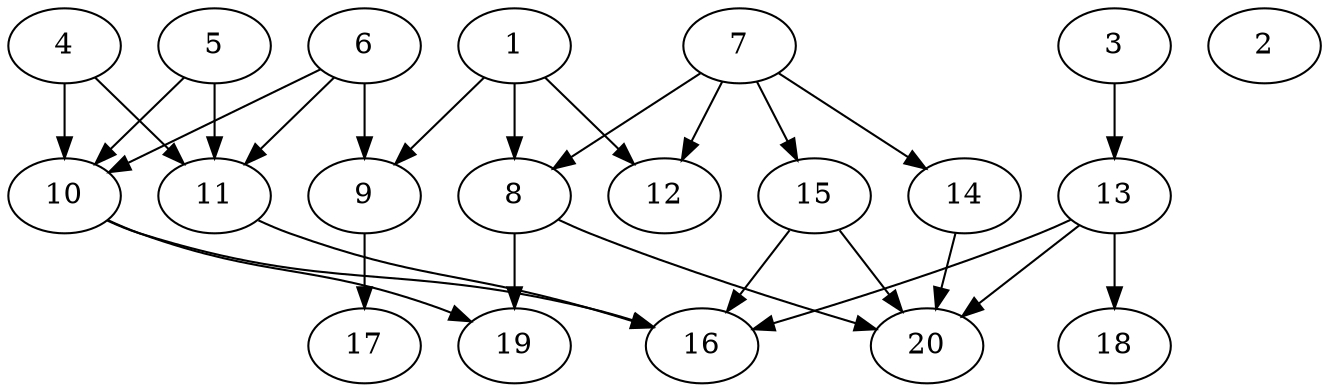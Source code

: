 // DAG automatically generated by daggen at Wed Jul 24 22:02:40 2019
// ./daggen --dot -n 20 --ccr 0.4 --fat 0.6 --regular 0.5 --density 0.5 --mindata 5242880 --maxdata 52428800 
digraph G {
  1 [size="84963840", alpha="0.07", expect_size="33985536"] 
  1 -> 8 [size ="33985536"]
  1 -> 9 [size ="33985536"]
  1 -> 12 [size ="33985536"]
  2 [size="16215040", alpha="0.18", expect_size="6486016"] 
  3 [size="127749120", alpha="0.13", expect_size="51099648"] 
  3 -> 13 [size ="51099648"]
  4 [size="87969280", alpha="0.01", expect_size="35187712"] 
  4 -> 10 [size ="35187712"]
  4 -> 11 [size ="35187712"]
  5 [size="73973760", alpha="0.10", expect_size="29589504"] 
  5 -> 10 [size ="29589504"]
  5 -> 11 [size ="29589504"]
  6 [size="80798720", alpha="0.11", expect_size="32319488"] 
  6 -> 9 [size ="32319488"]
  6 -> 10 [size ="32319488"]
  6 -> 11 [size ="32319488"]
  7 [size="75614720", alpha="0.13", expect_size="30245888"] 
  7 -> 8 [size ="30245888"]
  7 -> 12 [size ="30245888"]
  7 -> 14 [size ="30245888"]
  7 -> 15 [size ="30245888"]
  8 [size="22046720", alpha="0.11", expect_size="8818688"] 
  8 -> 19 [size ="8818688"]
  8 -> 20 [size ="8818688"]
  9 [size="20761600", alpha="0.19", expect_size="8304640"] 
  9 -> 17 [size ="8304640"]
  10 [size="98544640", alpha="0.16", expect_size="39417856"] 
  10 -> 16 [size ="39417856"]
  10 -> 19 [size ="39417856"]
  11 [size="30753280", alpha="0.17", expect_size="12301312"] 
  11 -> 16 [size ="12301312"]
  12 [size="71854080", alpha="0.06", expect_size="28741632"] 
  13 [size="62530560", alpha="0.10", expect_size="25012224"] 
  13 -> 16 [size ="25012224"]
  13 -> 18 [size ="25012224"]
  13 -> 20 [size ="25012224"]
  14 [size="22417920", alpha="0.08", expect_size="8967168"] 
  14 -> 20 [size ="8967168"]
  15 [size="30205440", alpha="0.06", expect_size="12082176"] 
  15 -> 16 [size ="12082176"]
  15 -> 20 [size ="12082176"]
  16 [size="87953920", alpha="0.15", expect_size="35181568"] 
  17 [size="34007040", alpha="0.11", expect_size="13602816"] 
  18 [size="107955200", alpha="0.19", expect_size="43182080"] 
  19 [size="55078400", alpha="0.18", expect_size="22031360"] 
  20 [size="51028480", alpha="0.10", expect_size="20411392"] 
}
